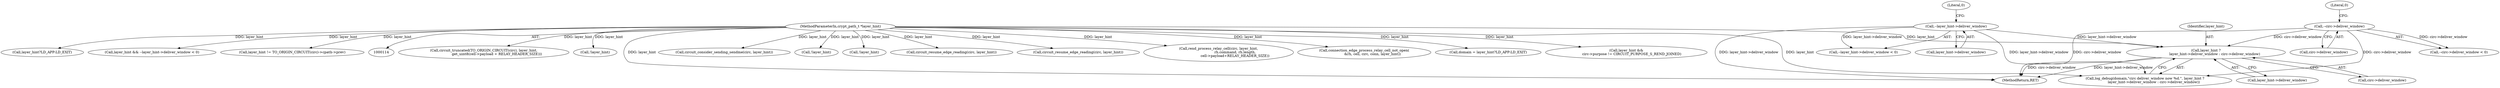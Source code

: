 digraph "0_tor_56a7c5bc15e0447203a491c1ee37de9939ad1dcd@pointer" {
"1000385" [label="(Call,layer_hint ?\n                layer_hint->deliver_window : circ->deliver_window)"];
"1000118" [label="(MethodParameterIn,crypt_path_t *layer_hint)"];
"1000351" [label="(Call,--layer_hint->deliver_window)"];
"1000360" [label="(Call,--circ->deliver_window)"];
"1000813" [label="(Call,circuit_truncated(TO_ORIGIN_CIRCUIT(circ), layer_hint,\n                        get_uint8(cell->payload + RELAY_HEADER_SIZE)))"];
"1000637" [label="(Call,!layer_hint)"];
"1000390" [label="(Call,circ->deliver_window)"];
"1000355" [label="(Literal,0)"];
"1001058" [label="(MethodReturn,RET)"];
"1000393" [label="(Call,circuit_consider_sending_sendme(circ, layer_hint))"];
"1000385" [label="(Call,layer_hint ?\n                layer_hint->deliver_window : circ->deliver_window)"];
"1000357" [label="(Call,!layer_hint)"];
"1000361" [label="(Call,circ->deliver_window)"];
"1000804" [label="(Call,!layer_hint)"];
"1000878" [label="(Call,circuit_resume_edge_reading(circ, layer_hint))"];
"1000913" [label="(Call,circuit_resume_edge_reading(circ, layer_hint))"];
"1000359" [label="(Call,--circ->deliver_window < 0)"];
"1000382" [label="(Call,log_debug(domain,\"circ deliver_window now %d.\", layer_hint ?\n                layer_hint->deliver_window : circ->deliver_window))"];
"1000118" [label="(MethodParameterIn,crypt_path_t *layer_hint)"];
"1000364" [label="(Literal,0)"];
"1001033" [label="(Call,rend_process_relay_cell(circ, layer_hint,\n                              rh.command, rh.length,\n                              cell->payload+RELAY_HEADER_SIZE))"];
"1000351" [label="(Call,--layer_hint->deliver_window)"];
"1000352" [label="(Call,layer_hint->deliver_window)"];
"1000386" [label="(Identifier,layer_hint)"];
"1000249" [label="(Call,connection_edge_process_relay_cell_not_open(\n               &rh, cell, circ, conn, layer_hint))"];
"1000126" [label="(Call,domain = layer_hint?LD_APP:LD_EXIT)"];
"1000267" [label="(Call,layer_hint &&\n          circ->purpose != CIRCUIT_PURPOSE_S_REND_JOINED)"];
"1000350" [label="(Call,--layer_hint->deliver_window < 0)"];
"1000360" [label="(Call,--circ->deliver_window)"];
"1000128" [label="(Call,layer_hint?LD_APP:LD_EXIT)"];
"1000348" [label="(Call,layer_hint && --layer_hint->deliver_window < 0)"];
"1000288" [label="(Call,layer_hint != TO_ORIGIN_CIRCUIT(circ)->cpath->prev)"];
"1000387" [label="(Call,layer_hint->deliver_window)"];
"1000385" -> "1000382"  [label="AST: "];
"1000385" -> "1000387"  [label="CFG: "];
"1000385" -> "1000390"  [label="CFG: "];
"1000386" -> "1000385"  [label="AST: "];
"1000387" -> "1000385"  [label="AST: "];
"1000390" -> "1000385"  [label="AST: "];
"1000382" -> "1000385"  [label="CFG: "];
"1000385" -> "1001058"  [label="DDG: layer_hint->deliver_window"];
"1000385" -> "1001058"  [label="DDG: circ->deliver_window"];
"1000118" -> "1000385"  [label="DDG: layer_hint"];
"1000351" -> "1000385"  [label="DDG: layer_hint->deliver_window"];
"1000360" -> "1000385"  [label="DDG: circ->deliver_window"];
"1000118" -> "1000114"  [label="AST: "];
"1000118" -> "1001058"  [label="DDG: layer_hint"];
"1000118" -> "1000126"  [label="DDG: layer_hint"];
"1000118" -> "1000128"  [label="DDG: layer_hint"];
"1000118" -> "1000249"  [label="DDG: layer_hint"];
"1000118" -> "1000267"  [label="DDG: layer_hint"];
"1000118" -> "1000288"  [label="DDG: layer_hint"];
"1000118" -> "1000348"  [label="DDG: layer_hint"];
"1000118" -> "1000357"  [label="DDG: layer_hint"];
"1000118" -> "1000382"  [label="DDG: layer_hint"];
"1000118" -> "1000393"  [label="DDG: layer_hint"];
"1000118" -> "1000637"  [label="DDG: layer_hint"];
"1000118" -> "1000804"  [label="DDG: layer_hint"];
"1000118" -> "1000813"  [label="DDG: layer_hint"];
"1000118" -> "1000878"  [label="DDG: layer_hint"];
"1000118" -> "1000913"  [label="DDG: layer_hint"];
"1000118" -> "1001033"  [label="DDG: layer_hint"];
"1000351" -> "1000350"  [label="AST: "];
"1000351" -> "1000352"  [label="CFG: "];
"1000352" -> "1000351"  [label="AST: "];
"1000355" -> "1000351"  [label="CFG: "];
"1000351" -> "1001058"  [label="DDG: layer_hint->deliver_window"];
"1000351" -> "1000350"  [label="DDG: layer_hint->deliver_window"];
"1000351" -> "1000382"  [label="DDG: layer_hint->deliver_window"];
"1000360" -> "1000359"  [label="AST: "];
"1000360" -> "1000361"  [label="CFG: "];
"1000361" -> "1000360"  [label="AST: "];
"1000364" -> "1000360"  [label="CFG: "];
"1000360" -> "1001058"  [label="DDG: circ->deliver_window"];
"1000360" -> "1000359"  [label="DDG: circ->deliver_window"];
"1000360" -> "1000382"  [label="DDG: circ->deliver_window"];
}
